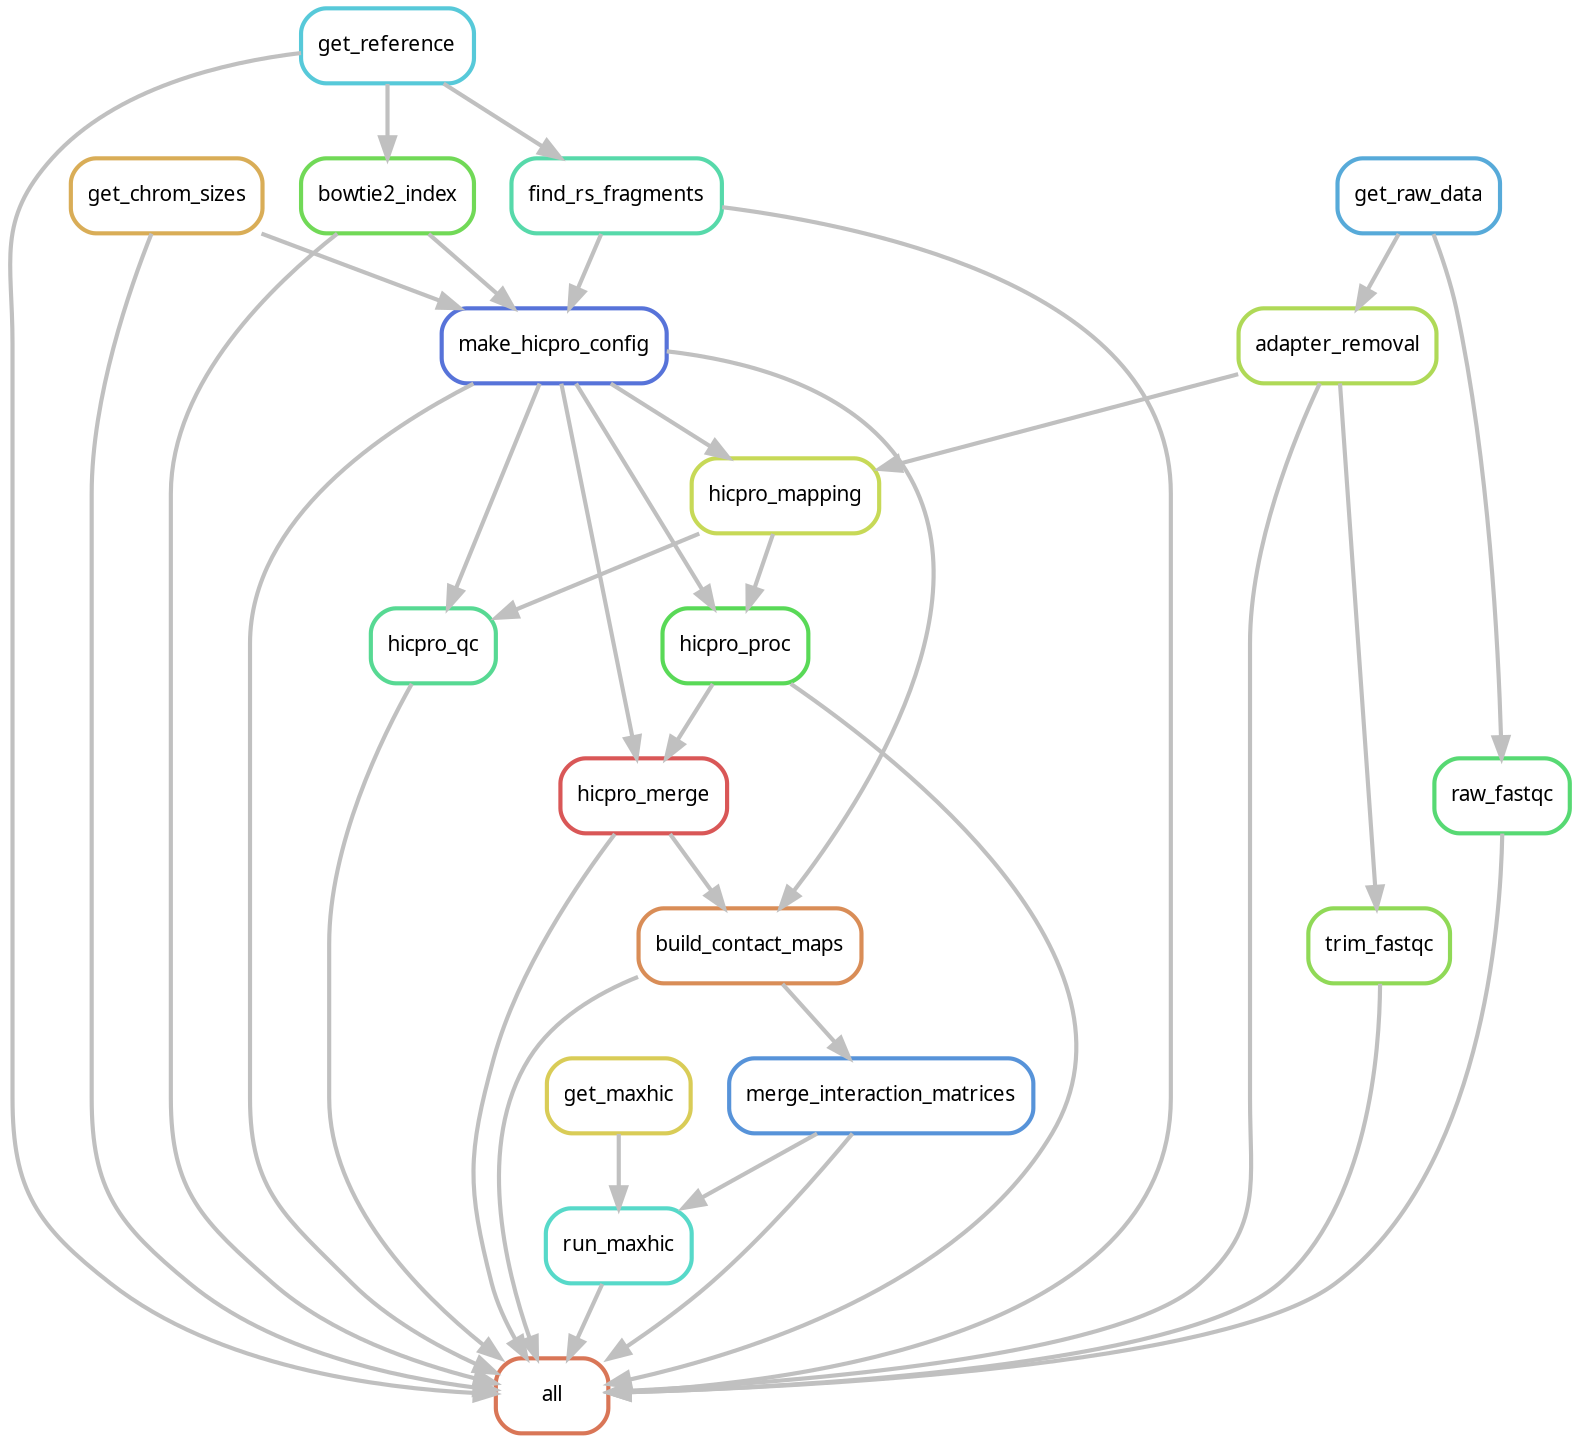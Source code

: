 digraph snakemake_dag {
    graph[bgcolor=white, margin=0];
    node[shape=box, style=rounded, fontname=sans,                 fontsize=10, penwidth=2];
    edge[penwidth=2, color=grey];
	0[label = "all", color = "0.04 0.6 0.85", style="rounded"];
	1[label = "merge_interaction_matrices", color = "0.59 0.6 0.85", style="rounded"];
	2[label = "raw_fastqc", color = "0.37 0.6 0.85", style="rounded"];
	3[label = "build_contact_maps", color = "0.07 0.6 0.85", style="rounded"];
	4[label = "adapter_removal", color = "0.22 0.6 0.85", style="rounded"];
	5[label = "bowtie2_index", color = "0.30 0.6 0.85", style="rounded"];
	6[label = "make_hicpro_config", color = "0.63 0.6 0.85", style="rounded"];
	7[label = "trim_fastqc", color = "0.26 0.6 0.85", style="rounded"];
	8[label = "run_maxhic", color = "0.48 0.6 0.85", style="rounded"];
	9[label = "hicpro_merge", color = "0.00 0.6 0.85", style="rounded"];
	10[label = "get_chrom_sizes", color = "0.11 0.6 0.85", style="rounded"];
	11[label = "get_reference", color = "0.52 0.6 0.85", style="rounded"];
	12[label = "find_rs_fragments", color = "0.44 0.6 0.85", style="rounded"];
	13[label = "hicpro_qc", color = "0.41 0.6 0.85", style="rounded"];
	14[label = "hicpro_proc", color = "0.33 0.6 0.85", style="rounded"];
	15[label = "get_raw_data", color = "0.56 0.6 0.85", style="rounded"];
	16[label = "get_maxhic", color = "0.15 0.6 0.85", style="rounded"];
	17[label = "hicpro_mapping", color = "0.19 0.6 0.85", style="rounded"];
	9 -> 0
	10 -> 0
	4 -> 0
	7 -> 0
	5 -> 0
	11 -> 0
	2 -> 0
	8 -> 0
	12 -> 0
	14 -> 0
	3 -> 0
	13 -> 0
	1 -> 0
	6 -> 0
	3 -> 1
	15 -> 2
	9 -> 3
	6 -> 3
	15 -> 4
	11 -> 5
	12 -> 6
	10 -> 6
	5 -> 6
	4 -> 7
	1 -> 8
	16 -> 8
	6 -> 9
	14 -> 9
	11 -> 12
	17 -> 13
	6 -> 13
	17 -> 14
	6 -> 14
	4 -> 17
	6 -> 17
}            
